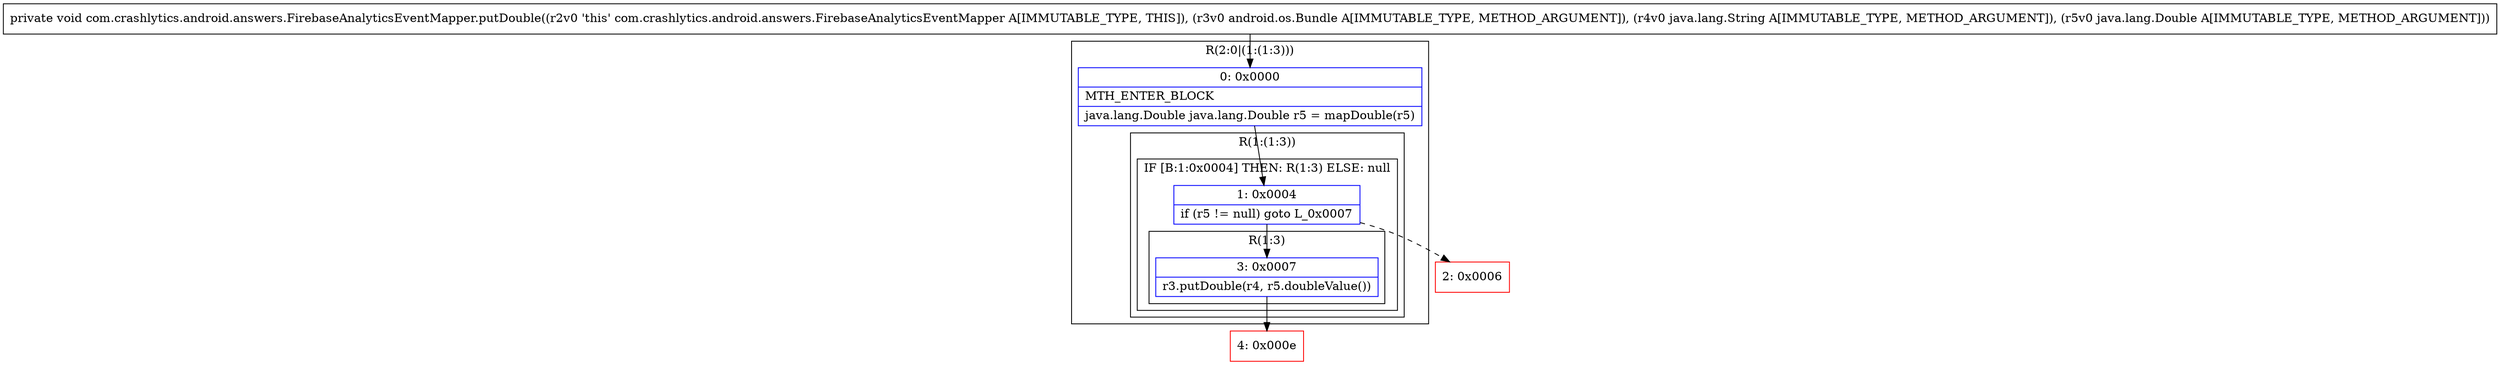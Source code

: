 digraph "CFG forcom.crashlytics.android.answers.FirebaseAnalyticsEventMapper.putDouble(Landroid\/os\/Bundle;Ljava\/lang\/String;Ljava\/lang\/Double;)V" {
subgraph cluster_Region_815042610 {
label = "R(2:0|(1:(1:3)))";
node [shape=record,color=blue];
Node_0 [shape=record,label="{0\:\ 0x0000|MTH_ENTER_BLOCK\l|java.lang.Double java.lang.Double r5 = mapDouble(r5)\l}"];
subgraph cluster_Region_1614345378 {
label = "R(1:(1:3))";
node [shape=record,color=blue];
subgraph cluster_IfRegion_994112883 {
label = "IF [B:1:0x0004] THEN: R(1:3) ELSE: null";
node [shape=record,color=blue];
Node_1 [shape=record,label="{1\:\ 0x0004|if (r5 != null) goto L_0x0007\l}"];
subgraph cluster_Region_1085402351 {
label = "R(1:3)";
node [shape=record,color=blue];
Node_3 [shape=record,label="{3\:\ 0x0007|r3.putDouble(r4, r5.doubleValue())\l}"];
}
}
}
}
Node_2 [shape=record,color=red,label="{2\:\ 0x0006}"];
Node_4 [shape=record,color=red,label="{4\:\ 0x000e}"];
MethodNode[shape=record,label="{private void com.crashlytics.android.answers.FirebaseAnalyticsEventMapper.putDouble((r2v0 'this' com.crashlytics.android.answers.FirebaseAnalyticsEventMapper A[IMMUTABLE_TYPE, THIS]), (r3v0 android.os.Bundle A[IMMUTABLE_TYPE, METHOD_ARGUMENT]), (r4v0 java.lang.String A[IMMUTABLE_TYPE, METHOD_ARGUMENT]), (r5v0 java.lang.Double A[IMMUTABLE_TYPE, METHOD_ARGUMENT])) }"];
MethodNode -> Node_0;
Node_0 -> Node_1;
Node_1 -> Node_2[style=dashed];
Node_1 -> Node_3;
Node_3 -> Node_4;
}

